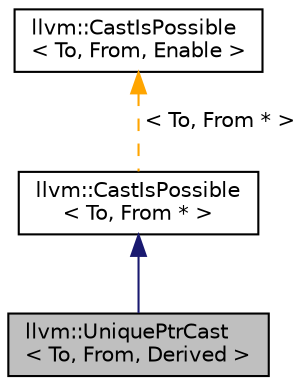digraph "llvm::UniquePtrCast&lt; To, From, Derived &gt;"
{
 // LATEX_PDF_SIZE
  bgcolor="transparent";
  edge [fontname="Helvetica",fontsize="10",labelfontname="Helvetica",labelfontsize="10"];
  node [fontname="Helvetica",fontsize="10",shape=record];
  Node1 [label="llvm::UniquePtrCast\l\< To, From, Derived \>",height=0.2,width=0.4,color="black", fillcolor="grey75", style="filled", fontcolor="black",tooltip="This cast trait provides std::unique_ptr casting."];
  Node2 -> Node1 [dir="back",color="midnightblue",fontsize="10",style="solid",fontname="Helvetica"];
  Node2 [label="llvm::CastIsPossible\l\< To, From * \>",height=0.2,width=0.4,color="black",URL="$structllvm_1_1CastIsPossible.html",tooltip=" "];
  Node3 -> Node2 [dir="back",color="orange",fontsize="10",style="dashed",label=" \< To, From * \>" ,fontname="Helvetica"];
  Node3 [label="llvm::CastIsPossible\l\< To, From, Enable \>",height=0.2,width=0.4,color="black",URL="$structllvm_1_1CastIsPossible.html",tooltip="This struct provides a way to check if a given cast is possible."];
}
